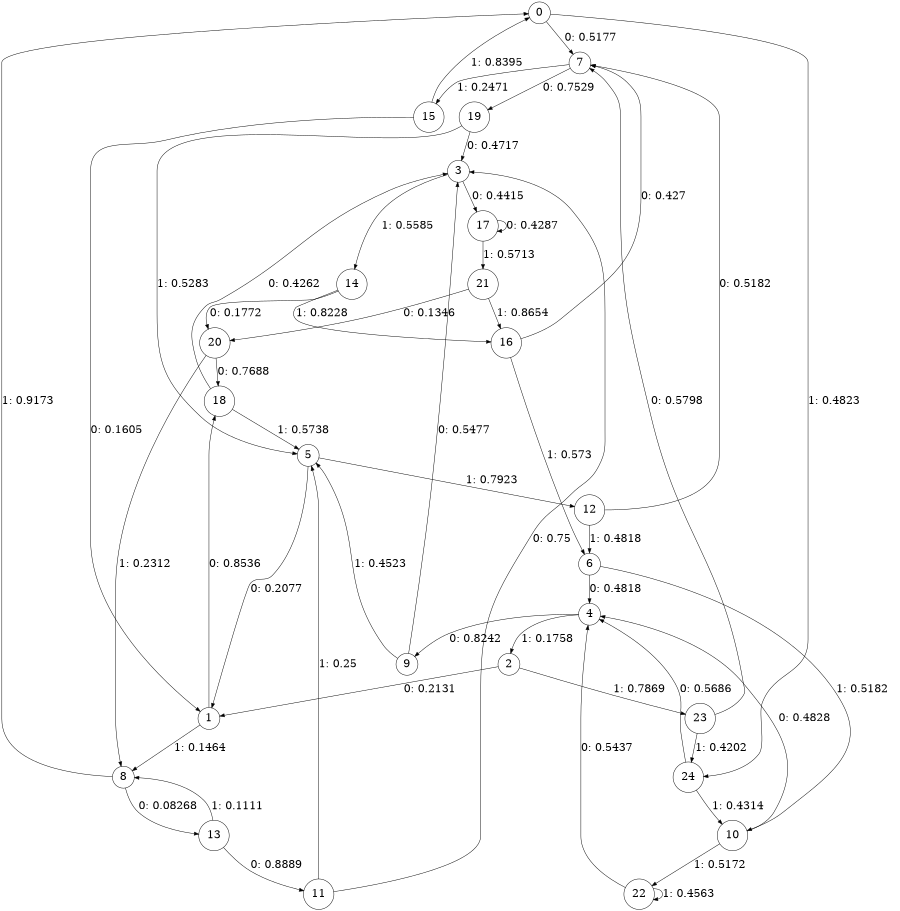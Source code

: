 digraph "ch13faceL6" {
size = "6,8.5";
ratio = "fill";
node [shape = circle];
node [fontsize = 24];
edge [fontsize = 24];
0 -> 7 [label = "0: 0.5177   "];
0 -> 24 [label = "1: 0.4823   "];
1 -> 18 [label = "0: 0.8536   "];
1 -> 8 [label = "1: 0.1464   "];
2 -> 1 [label = "0: 0.2131   "];
2 -> 23 [label = "1: 0.7869   "];
3 -> 17 [label = "0: 0.4415   "];
3 -> 14 [label = "1: 0.5585   "];
4 -> 9 [label = "0: 0.8242   "];
4 -> 2 [label = "1: 0.1758   "];
5 -> 1 [label = "0: 0.2077   "];
5 -> 12 [label = "1: 0.7923   "];
6 -> 4 [label = "0: 0.4818   "];
6 -> 10 [label = "1: 0.5182   "];
7 -> 19 [label = "0: 0.7529   "];
7 -> 15 [label = "1: 0.2471   "];
8 -> 13 [label = "0: 0.08268  "];
8 -> 0 [label = "1: 0.9173   "];
9 -> 3 [label = "0: 0.5477   "];
9 -> 5 [label = "1: 0.4523   "];
10 -> 4 [label = "0: 0.4828   "];
10 -> 22 [label = "1: 0.5172   "];
11 -> 3 [label = "0: 0.75     "];
11 -> 5 [label = "1: 0.25     "];
12 -> 7 [label = "0: 0.5182   "];
12 -> 6 [label = "1: 0.4818   "];
13 -> 11 [label = "0: 0.8889   "];
13 -> 8 [label = "1: 0.1111   "];
14 -> 20 [label = "0: 0.1772   "];
14 -> 16 [label = "1: 0.8228   "];
15 -> 1 [label = "0: 0.1605   "];
15 -> 0 [label = "1: 0.8395   "];
16 -> 7 [label = "0: 0.427    "];
16 -> 6 [label = "1: 0.573    "];
17 -> 17 [label = "0: 0.4287   "];
17 -> 21 [label = "1: 0.5713   "];
18 -> 3 [label = "0: 0.4262   "];
18 -> 5 [label = "1: 0.5738   "];
19 -> 3 [label = "0: 0.4717   "];
19 -> 5 [label = "1: 0.5283   "];
20 -> 18 [label = "0: 0.7688   "];
20 -> 8 [label = "1: 0.2312   "];
21 -> 20 [label = "0: 0.1346   "];
21 -> 16 [label = "1: 0.8654   "];
22 -> 4 [label = "0: 0.5437   "];
22 -> 22 [label = "1: 0.4563   "];
23 -> 7 [label = "0: 0.5798   "];
23 -> 24 [label = "1: 0.4202   "];
24 -> 4 [label = "0: 0.5686   "];
24 -> 10 [label = "1: 0.4314   "];
}